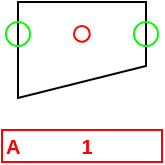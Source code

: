 <mxfile compressed="false" version="20.3.0" type="device">
  <diagram name="PE002A" id="zMS8EVR9pCceocfbsIl8">
    <mxGraphModel dx="782" dy="531" grid="1" gridSize="2" guides="1" tooltips="1" connect="1" arrows="1" fold="1" page="1" pageScale="1" pageWidth="1169" pageHeight="827" math="0" shadow="0">
      <root>
        <mxCell id="b17cYRabdl2ee6YxQxif-0" />
        <mxCell id="b17cYRabdl2ee6YxQxif-131" value="Label" style="" parent="b17cYRabdl2ee6YxQxif-0" />
        <object label="&lt;b&gt;%LabelIndex%&amp;nbsp; &amp;nbsp; &amp;nbsp; &amp;nbsp; &amp;nbsp; &amp;nbsp;%LabelLines%&lt;/b&gt;" placeholders="1" LabelLines="1" LabelIndex="A" id="b17cYRabdl2ee6YxQxif-132">
          <mxCell style="rounded=0;whiteSpace=wrap;html=1;fillColor=none;strokeColor=#FF0000;fontColor=#FF0000;fontSize=10;align=left;noLabel=0;" parent="b17cYRabdl2ee6YxQxif-131" vertex="1">
            <mxGeometry x="328" y="256" width="80" height="16" as="geometry" />
          </mxCell>
        </object>
        <object label="Symbol" Width="4" Height="3" UoM="mm" id="b17cYRabdl2ee6YxQxif-135">
          <mxCell style="locked=1;" parent="b17cYRabdl2ee6YxQxif-0" />
        </object>
        <mxCell id="oQjXuzzhZq--6LJnh52e-1" value="" style="shape=manualInput;whiteSpace=wrap;html=1;strokeColor=#000000;fontSize=9;fontColor=#FF0000;fillColor=none;rotation=-180;size=16;" parent="b17cYRabdl2ee6YxQxif-135" vertex="1">
          <mxGeometry x="336" y="192" width="64" height="48" as="geometry" />
        </mxCell>
        <mxCell id="b17cYRabdl2ee6YxQxif-124" value="Connection" style="" parent="b17cYRabdl2ee6YxQxif-0" />
        <object label="Connection" PipingConnector="Y" LabelConnector="N" SignalConnector="N" Direction="0" AuxiliaryConnector="N" id="b17cYRabdl2ee6YxQxif-125">
          <mxCell style="vsdxID=1407;fillColor=none;gradientColor=none;shape=stencil(rVFbDsIgEDwNnyQU4glqvcfGblsilmZBS28vZGMsxg9j/JvZmX1kR5g2TLCg0CpE8hdcbR8nYY5CaztPSDZmJEwnTDt4wpH8be6ZL1CcBV39vUxI3KdKh1YbswPTEzuBzlmiVGmKau9zUKM+jlJJQrJBko8QrZ+rrQ5oRJnXyMHBWElhRVx25ebnw/5zVvPFWRm83jxY5zilvf4eSy5xpKZ7AA==);strokeColor=#00FF00;strokeWidth=1;points=[[0.5,0.5,0,0,0]];labelBackgroundColor=none;rounded=0;html=1;whiteSpace=wrap;aspect=fixed;noLabel=1;snapToPoint=1;container=0;fontSize=16;" parent="b17cYRabdl2ee6YxQxif-124" vertex="1">
            <mxGeometry x="394" y="202" width="12" height="12" as="geometry" />
          </mxCell>
        </object>
        <object label="Connection" PipingConnector="Y" LabelConnector="N" SignalConnector="N" Direction="180" AuxiliaryConnector="N" id="b17cYRabdl2ee6YxQxif-126">
          <mxCell style="vsdxID=1407;fillColor=none;gradientColor=none;shape=stencil(rVFbDsIgEDwNnyQU4glqvcfGblsilmZBS28vZGMsxg9j/JvZmX1kR5g2TLCg0CpE8hdcbR8nYY5CaztPSDZmJEwnTDt4wpH8be6ZL1CcBV39vUxI3KdKh1YbswPTEzuBzlmiVGmKau9zUKM+jlJJQrJBko8QrZ+rrQ5oRJnXyMHBWElhRVx25ebnw/5zVvPFWRm83jxY5zilvf4eSy5xpKZ7AA==);strokeColor=#00FF00;strokeWidth=1;points=[[0.5,0.5,0,0,0]];labelBackgroundColor=none;rounded=0;html=1;whiteSpace=wrap;aspect=fixed;noLabel=1;snapToPoint=1;container=0;fontSize=16;" parent="b17cYRabdl2ee6YxQxif-124" vertex="1">
            <mxGeometry x="330" y="202" width="12" height="12" as="geometry" />
          </mxCell>
        </object>
        <mxCell id="b17cYRabdl2ee6YxQxif-133" value="Origo" style="locked=1;" parent="b17cYRabdl2ee6YxQxif-0" />
        <object label="origo" id="b17cYRabdl2ee6YxQxif-134">
          <mxCell style="vsdxID=1407;fillColor=none;gradientColor=none;shape=stencil(rVFbDsIgEDwNnyQU4glqvcfGblsilmZBS28vZGMsxg9j/JvZmX1kR5g2TLCg0CpE8hdcbR8nYY5CaztPSDZmJEwnTDt4wpH8be6ZL1CcBV39vUxI3KdKh1YbswPTEzuBzlmiVGmKau9zUKM+jlJJQrJBko8QrZ+rrQ5oRJnXyMHBWElhRVx25ebnw/5zVvPFWRm83jxY5zilvf4eSy5xpKZ7AA==);strokeColor=#ff0000;strokeWidth=1;points=[[0.5,0.5,0,0,0]];labelBackgroundColor=none;rounded=0;html=1;whiteSpace=wrap;aspect=fixed;noLabel=1;snapToPoint=1;" parent="b17cYRabdl2ee6YxQxif-133" vertex="1">
            <mxGeometry x="364" y="204" width="7.874" height="7.87" as="geometry" />
          </mxCell>
        </object>
      </root>
    </mxGraphModel>
  </diagram>
</mxfile>

